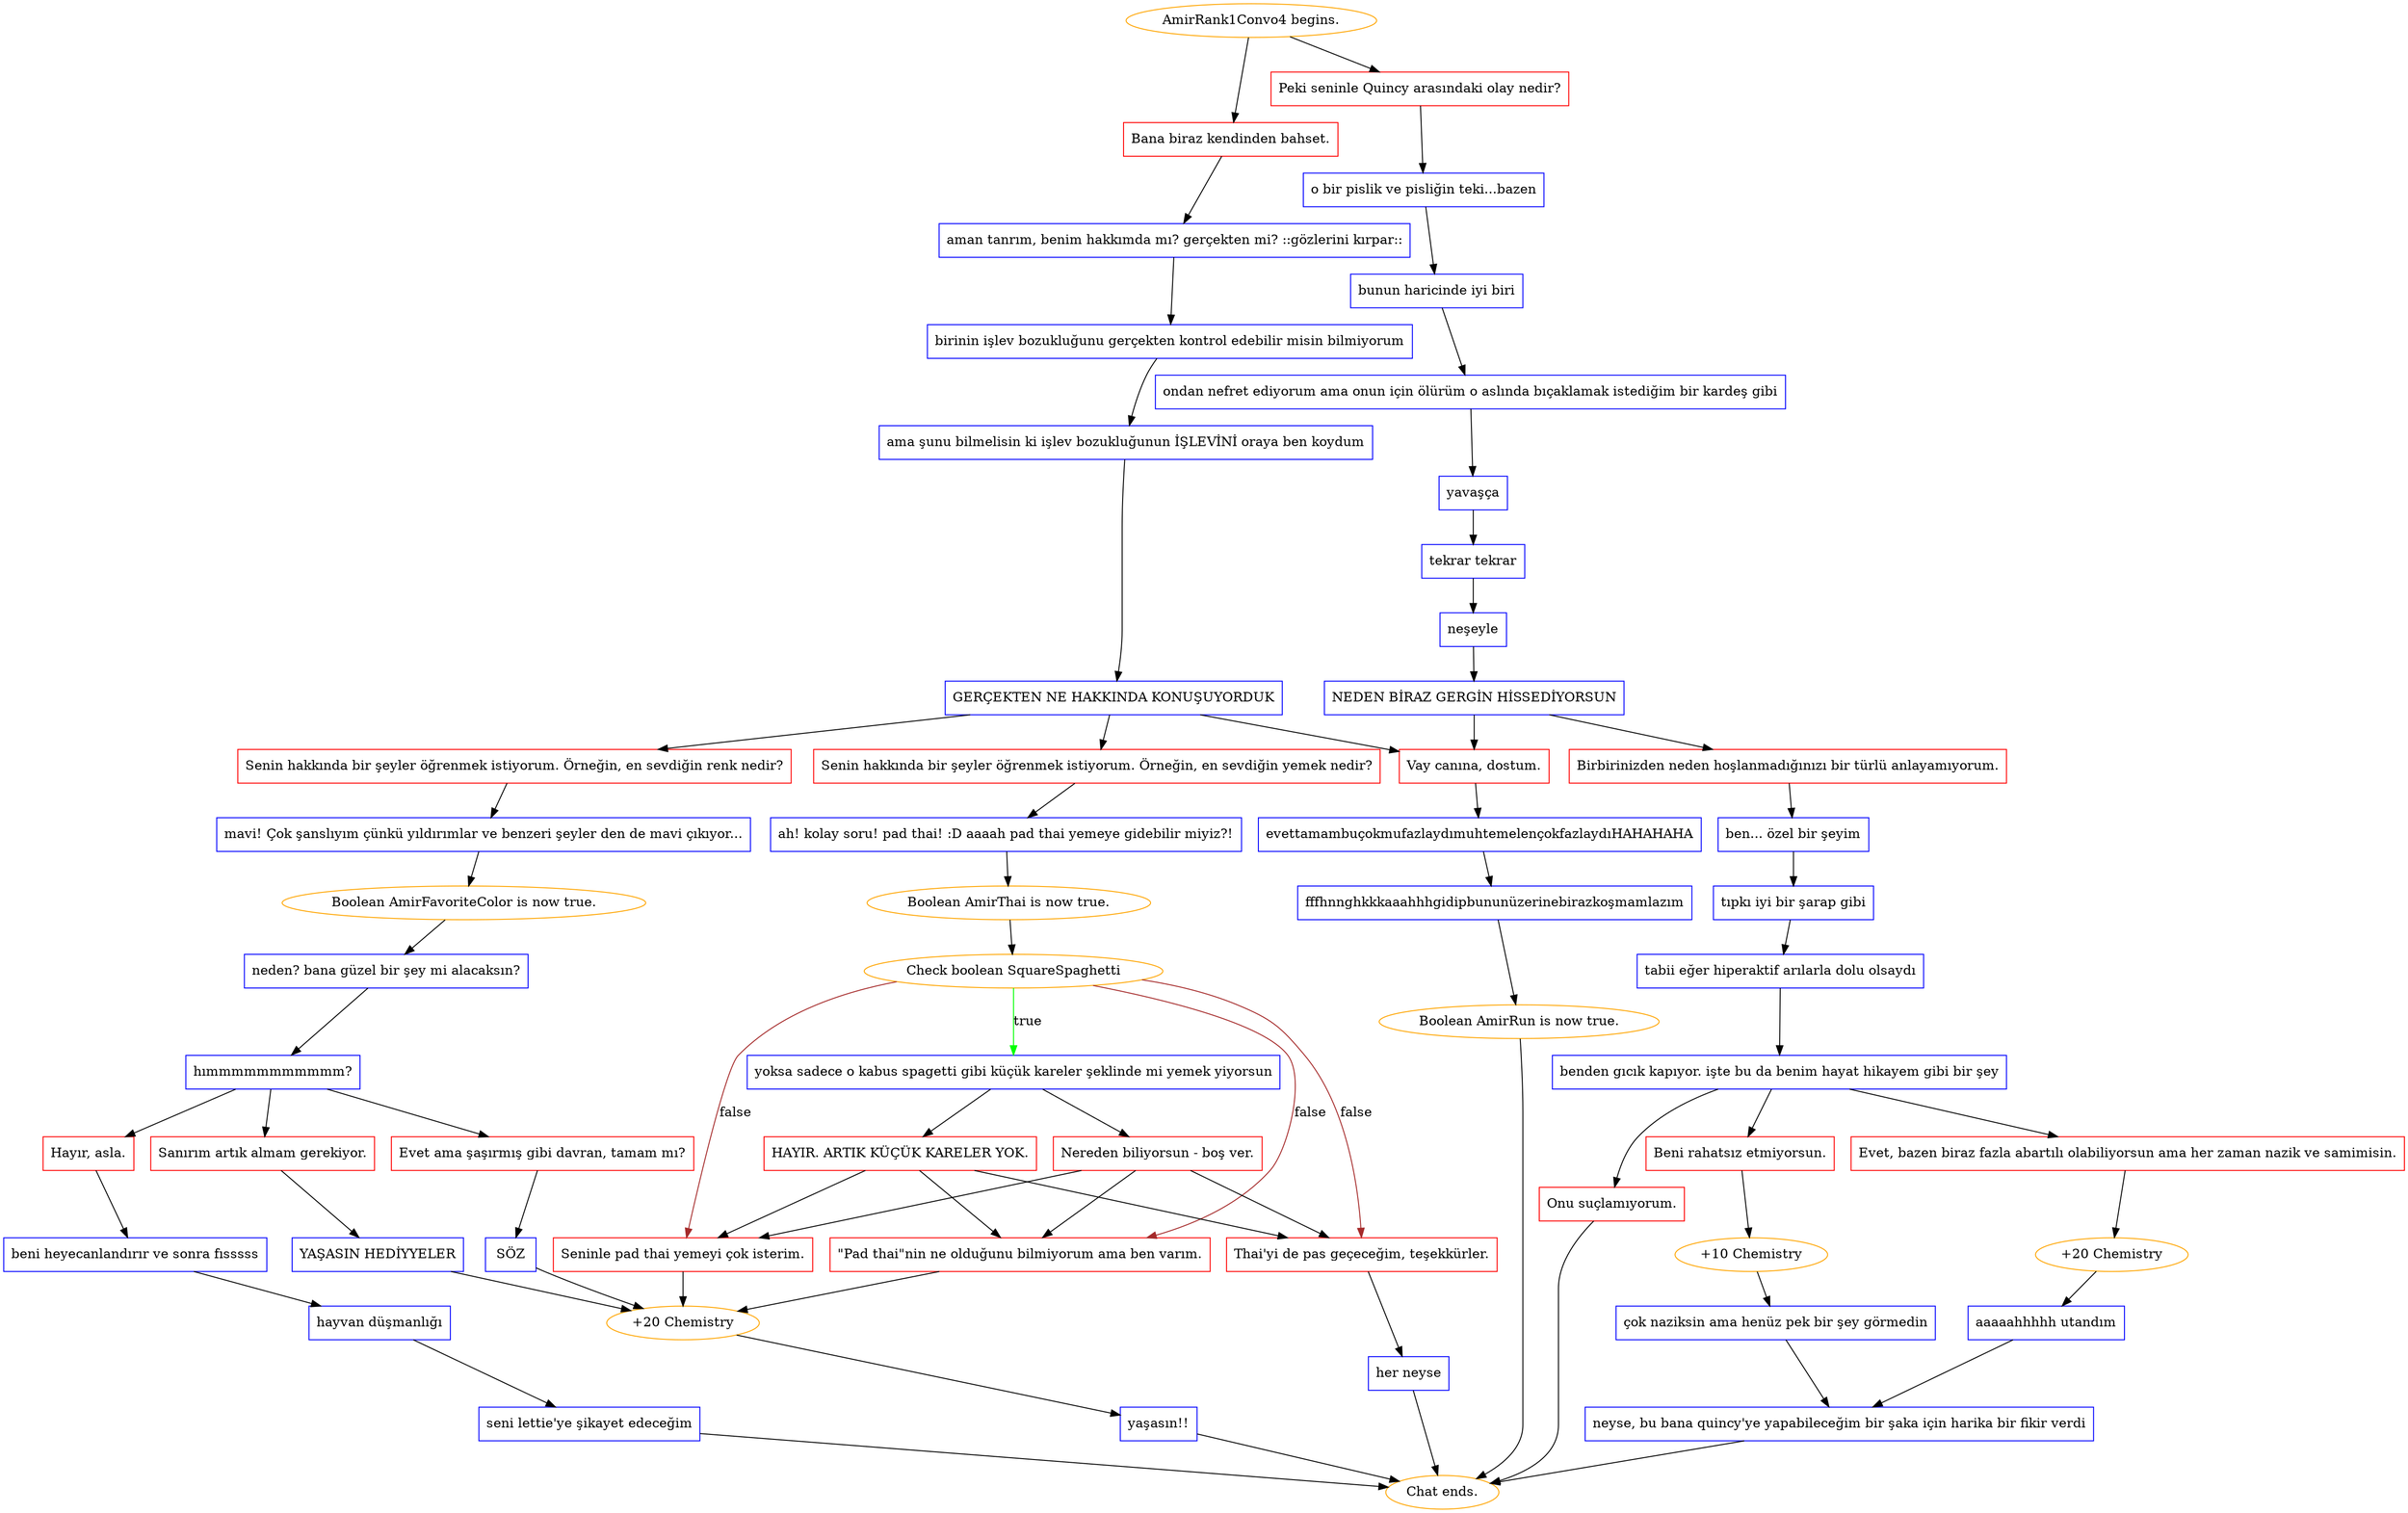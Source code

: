 digraph {
	"AmirRank1Convo4 begins." [color=orange];
		"AmirRank1Convo4 begins." -> j3812002197;
		"AmirRank1Convo4 begins." -> j1825093345;
	j3812002197 [label="Peki seninle Quincy arasındaki olay nedir?",shape=box,color=red];
		j3812002197 -> j3137739275;
	j1825093345 [label="Bana biraz kendinden bahset.",shape=box,color=red];
		j1825093345 -> j145931815;
	j3137739275 [label="o bir pislik ve pisliğin teki...bazen",shape=box,color=blue];
		j3137739275 -> j1483112288;
	j145931815 [label="aman tanrım, benim hakkımda mı? gerçekten mi? ::gözlerini kırpar::",shape=box,color=blue];
		j145931815 -> j1032429855;
	j1483112288 [label="bunun haricinde iyi biri",shape=box,color=blue];
		j1483112288 -> j1724026942;
	j1032429855 [label="birinin işlev bozukluğunu gerçekten kontrol edebilir misin bilmiyorum",shape=box,color=blue];
		j1032429855 -> j3134801906;
	j1724026942 [label="ondan nefret ediyorum ama onun için ölürüm o aslında bıçaklamak istediğim bir kardeş gibi",shape=box,color=blue];
		j1724026942 -> j1768107878;
	j3134801906 [label="ama şunu bilmelisin ki işlev bozukluğunun İŞLEVİNİ oraya ben koydum",shape=box,color=blue];
		j3134801906 -> j3424246445;
	j1768107878 [label="yavaşça",shape=box,color=blue];
		j1768107878 -> j682333223;
	j3424246445 [label="GERÇEKTEN NE HAKKINDA KONUŞUYORDUK",shape=box,color=blue];
		j3424246445 -> j1320042869;
		j3424246445 -> j2756885877;
		j3424246445 -> j1014616487;
	j682333223 [label="tekrar tekrar",shape=box,color=blue];
		j682333223 -> j3062168375;
	j1320042869 [label="Vay canına, dostum.",shape=box,color=red];
		j1320042869 -> j296132881;
	j2756885877 [label="Senin hakkında bir şeyler öğrenmek istiyorum. Örneğin, en sevdiğin yemek nedir?",shape=box,color=red];
		j2756885877 -> j3564589215;
	j1014616487 [label="Senin hakkında bir şeyler öğrenmek istiyorum. Örneğin, en sevdiğin renk nedir?",shape=box,color=red];
		j1014616487 -> j3479770629;
	j3062168375 [label="neşeyle",shape=box,color=blue];
		j3062168375 -> j358951139;
	j296132881 [label="evettamambuçokmufazlaydımuhtemelençokfazlaydıHAHAHAHA",shape=box,color=blue];
		j296132881 -> j2111478057;
	j3564589215 [label="ah! kolay soru! pad thai! :D aaaah pad thai yemeye gidebilir miyiz?!",shape=box,color=blue];
		j3564589215 -> j1051665310;
	j3479770629 [label="mavi! Çok şanslıyım çünkü yıldırımlar ve benzeri şeyler den de mavi çıkıyor...",shape=box,color=blue];
		j3479770629 -> j3020898300;
	j358951139 [label="NEDEN BİRAZ GERGİN HİSSEDİYORSUN",shape=box,color=blue];
		j358951139 -> j3402310457;
		j358951139 -> j1320042869;
	j2111478057 [label="fffhnnghkkkaaahhhgidipbununüzerinebirazkoşmamlazım",shape=box,color=blue];
		j2111478057 -> j1426220801;
	j1051665310 [label="Boolean AmirThai is now true.",color=orange];
		j1051665310 -> j1549996540;
	j3020898300 [label="Boolean AmirFavoriteColor is now true.",color=orange];
		j3020898300 -> j1406616325;
	j3402310457 [label="Birbirinizden neden hoşlanmadığınızı bir türlü anlayamıyorum.",shape=box,color=red];
		j3402310457 -> j228041713;
	j1426220801 [label="Boolean AmirRun is now true.",color=orange];
		j1426220801 -> "Chat ends.";
	j1549996540 [label="Check boolean SquareSpaghetti",color=orange];
		j1549996540 -> j702836709 [label=true,color=green];
		j1549996540 -> j1879564581 [label=false,color=brown];
		j1549996540 -> j1228445310 [label=false,color=brown];
		j1549996540 -> j3224221045 [label=false,color=brown];
	j1406616325 [label="neden? bana güzel bir şey mi alacaksın?",shape=box,color=blue];
		j1406616325 -> j2891294878;
	j228041713 [label="ben... özel bir şeyim",shape=box,color=blue];
		j228041713 -> j399163289;
	"Chat ends." [color=orange];
	j702836709 [label="yoksa sadece o kabus spagetti gibi küçük kareler şeklinde mi yemek yiyorsun",shape=box,color=blue];
		j702836709 -> j3964594903;
		j702836709 -> j4289140439;
	j1879564581 [label="Thai'yi de pas geçeceğim, teşekkürler.",shape=box,color=red];
		j1879564581 -> j1291562651;
	j1228445310 [label="\"Pad thai\"nin ne olduğunu bilmiyorum ama ben varım.",shape=box,color=red];
		j1228445310 -> j2586371778;
	j3224221045 [label="Seninle pad thai yemeyi çok isterim.",shape=box,color=red];
		j3224221045 -> j2586371778;
	j2891294878 [label="hımmmmmmmmmmm?",shape=box,color=blue];
		j2891294878 -> j3293307788;
		j2891294878 -> j1995388873;
		j2891294878 -> j577492033;
	j399163289 [label="tıpkı iyi bir şarap gibi",shape=box,color=blue];
		j399163289 -> j2353557996;
	j3964594903 [label="HAYIR. ARTIK KÜÇÜK KARELER YOK.",shape=box,color=red];
		j3964594903 -> j1879564581;
		j3964594903 -> j1228445310;
		j3964594903 -> j3224221045;
	j4289140439 [label="Nereden biliyorsun - boş ver.",shape=box,color=red];
		j4289140439 -> j1879564581;
		j4289140439 -> j1228445310;
		j4289140439 -> j3224221045;
	j1291562651 [label="her neyse",shape=box,color=blue];
		j1291562651 -> "Chat ends.";
	j2586371778 [label="+20 Chemistry",color=orange];
		j2586371778 -> j2371817668;
	j3293307788 [label="Sanırım artık almam gerekiyor.",shape=box,color=red];
		j3293307788 -> j3458892993;
	j1995388873 [label="Evet ama şaşırmış gibi davran, tamam mı?",shape=box,color=red];
		j1995388873 -> j88364707;
	j577492033 [label="Hayır, asla.",shape=box,color=red];
		j577492033 -> j759813593;
	j2353557996 [label="tabii eğer hiperaktif arılarla dolu olsaydı",shape=box,color=blue];
		j2353557996 -> j2340624248;
	j2371817668 [label="yaşasın!!",shape=box,color=blue];
		j2371817668 -> "Chat ends.";
	j3458892993 [label="YAŞASIN HEDİYYELER",shape=box,color=blue];
		j3458892993 -> j2586371778;
	j88364707 [label="SÖZ",shape=box,color=blue];
		j88364707 -> j2586371778;
	j759813593 [label="beni heyecanlandırır ve sonra fısssss",shape=box,color=blue];
		j759813593 -> j3901968442;
	j2340624248 [label="benden gıcık kapıyor. işte bu da benim hayat hikayem gibi bir şey",shape=box,color=blue];
		j2340624248 -> j825329901;
		j2340624248 -> j3584384310;
		j2340624248 -> j4270016920;
	j3901968442 [label="hayvan düşmanlığı",shape=box,color=blue];
		j3901968442 -> j3170601676;
	j825329901 [label="Evet, bazen biraz fazla abartılı olabiliyorsun ama her zaman nazik ve samimisin.",shape=box,color=red];
		j825329901 -> j1677806457;
	j3584384310 [label="Beni rahatsız etmiyorsun.",shape=box,color=red];
		j3584384310 -> j2568216525;
	j4270016920 [label="Onu suçlamıyorum.",shape=box,color=red];
		j4270016920 -> "Chat ends.";
	j3170601676 [label="seni lettie'ye şikayet edeceğim",shape=box,color=blue];
		j3170601676 -> "Chat ends.";
	j1677806457 [label="+20 Chemistry",color=orange];
		j1677806457 -> j3042150578;
	j2568216525 [label="+10 Chemistry",color=orange];
		j2568216525 -> j1346398099;
	j3042150578 [label="aaaaahhhhh utandım",shape=box,color=blue];
		j3042150578 -> j3971940008;
	j1346398099 [label="çok naziksin ama henüz pek bir şey görmedin",shape=box,color=blue];
		j1346398099 -> j3971940008;
	j3971940008 [label="neyse, bu bana quincy'ye yapabileceğim bir şaka için harika bir fikir verdi",shape=box,color=blue];
		j3971940008 -> "Chat ends.";
}